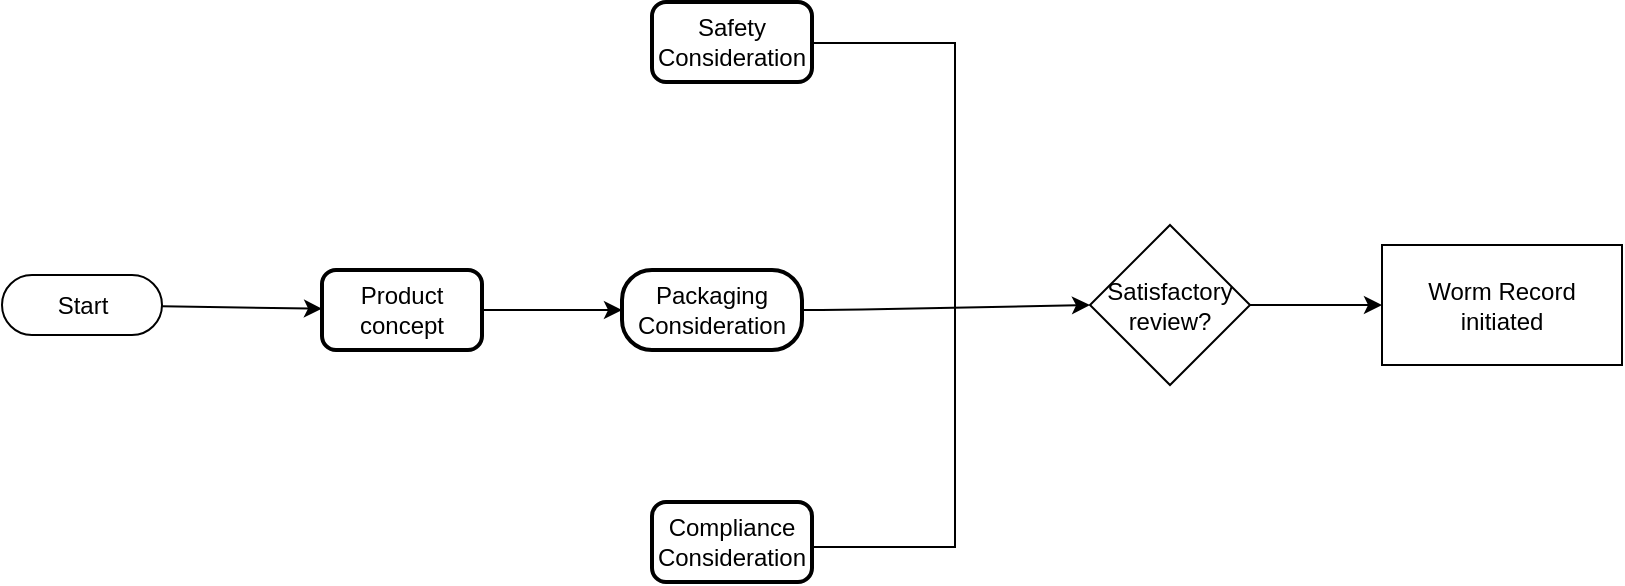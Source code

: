 <mxfile pages="2" version="11.2.8" type="github"><diagram id="gMq870x_aTVCGBV0CIAO" name="Page-1"><mxGraphModel dx="1408" dy="699" grid="1" gridSize="10" guides="1" tooltips="1" connect="1" arrows="1" fold="1" page="1" pageScale="1" pageWidth="850" pageHeight="1100" math="0" shadow="0"><root><mxCell id="0"/><mxCell id="1" parent="0"/><mxCell id="2RlHz9bIaQ4bkHWNGCEm-2" value="" style="edgeStyle=none;rounded=0;orthogonalLoop=1;jettySize=auto;html=1;" edge="1" parent="1" source="CCf9l2zJ248sKchJITBn-1" target="ihx83ZGEBfOAoJ75ey86-5"><mxGeometry relative="1" as="geometry"/></mxCell><mxCell id="CCf9l2zJ248sKchJITBn-1" value="Start" style="html=1;dashed=0;whitespace=wrap;shape=mxgraph.dfd.start" parent="1" vertex="1"><mxGeometry x="20" y="346.5" width="80" height="30" as="geometry"/></mxCell><mxCell id="yhss3qbRSquCthChLIBW-3" value="" style="edgeStyle=orthogonalEdgeStyle;rounded=0;orthogonalLoop=1;jettySize=auto;html=1;" edge="1" parent="1" source="ihx83ZGEBfOAoJ75ey86-5" target="ihx83ZGEBfOAoJ75ey86-9"><mxGeometry relative="1" as="geometry"/></mxCell><mxCell id="ihx83ZGEBfOAoJ75ey86-5" value="Product concept" style="rounded=1;whiteSpace=wrap;html=1;absoluteArcSize=1;arcSize=14;strokeWidth=2;" parent="1" vertex="1"><mxGeometry x="180" y="344" width="80" height="40" as="geometry"/></mxCell><mxCell id="ihx83ZGEBfOAoJ75ey86-8" value="Safety Consideration" style="rounded=1;whiteSpace=wrap;html=1;absoluteArcSize=1;arcSize=14;strokeWidth=2;" parent="1" vertex="1"><mxGeometry x="345" y="210" width="80" height="40" as="geometry"/></mxCell><mxCell id="ihx83ZGEBfOAoJ75ey86-9" value="Packaging Consideration" style="rounded=1;whiteSpace=wrap;html=1;absoluteArcSize=1;arcSize=30;strokeWidth=2;" parent="1" vertex="1"><mxGeometry x="330" y="344" width="90" height="40" as="geometry"/></mxCell><mxCell id="ihx83ZGEBfOAoJ75ey86-10" value="Compliance Consideration" style="rounded=1;whiteSpace=wrap;html=1;absoluteArcSize=1;arcSize=14;strokeWidth=2;" parent="1" vertex="1"><mxGeometry x="345" y="460" width="80" height="40" as="geometry"/></mxCell><mxCell id="yhss3qbRSquCthChLIBW-22" style="edgeStyle=none;rounded=0;orthogonalLoop=1;jettySize=auto;html=1;entryX=1;entryY=0.5;entryDx=0;entryDy=0;" edge="1" parent="1" source="ihx83ZGEBfOAoJ75ey86-9" target="ihx83ZGEBfOAoJ75ey86-9"><mxGeometry relative="1" as="geometry"/></mxCell><mxCell id="yhss3qbRSquCthChLIBW-29" value="" style="shape=partialRectangle;whiteSpace=wrap;html=1;bottom=1;right=1;left=1;top=0;fillColor=none;routingCenterX=-0.5;rotation=-90;" vertex="1" parent="1"><mxGeometry x="335" y="321" width="252" height="71" as="geometry"/></mxCell><mxCell id="yhss3qbRSquCthChLIBW-30" style="edgeStyle=none;rounded=0;orthogonalLoop=1;jettySize=auto;html=1;exitX=1;exitY=0.5;exitDx=0;exitDy=0;" edge="1" parent="1" source="yhss3qbRSquCthChLIBW-29" target="yhss3qbRSquCthChLIBW-29"><mxGeometry relative="1" as="geometry"/></mxCell><mxCell id="yhss3qbRSquCthChLIBW-39" value="" style="edgeStyle=none;rounded=0;orthogonalLoop=1;jettySize=auto;html=1;" edge="1" parent="1" source="yhss3qbRSquCthChLIBW-34" target="yhss3qbRSquCthChLIBW-38"><mxGeometry relative="1" as="geometry"/></mxCell><mxCell id="yhss3qbRSquCthChLIBW-34" value="Satisfactory review?" style="rhombus;whiteSpace=wrap;html=1;" vertex="1" parent="1"><mxGeometry x="564" y="321.5" width="80" height="80" as="geometry"/></mxCell><mxCell id="yhss3qbRSquCthChLIBW-38" value="Worm Record initiated" style="rounded=0;whiteSpace=wrap;html=1;" vertex="1" parent="1"><mxGeometry x="710" y="331.5" width="120" height="60" as="geometry"/></mxCell><mxCell id="2RlHz9bIaQ4bkHWNGCEm-10" value="" style="endArrow=classic;html=1;entryX=0;entryY=0.5;entryDx=0;entryDy=0;" edge="1" parent="1" target="yhss3qbRSquCthChLIBW-34"><mxGeometry width="50" height="50" relative="1" as="geometry"><mxPoint x="420" y="364" as="sourcePoint"/><mxPoint x="480" y="364" as="targetPoint"/><Array as="points"><mxPoint x="440" y="364"/></Array></mxGeometry></mxCell></root></mxGraphModel></diagram><diagram id="3Qca6md48Ea9dmKKm8zH" name="Page-2"><mxGraphModel dx="1408" dy="699" grid="1" gridSize="10" guides="1" tooltips="1" connect="1" arrows="1" fold="1" page="1" pageScale="1" pageWidth="850" pageHeight="1100" math="0" shadow="0"><root><mxCell id="6_xCR-8PrQzh2dlPLEI0-0"/><mxCell id="6_xCR-8PrQzh2dlPLEI0-1" parent="6_xCR-8PrQzh2dlPLEI0-0"/></root></mxGraphModel></diagram></mxfile>